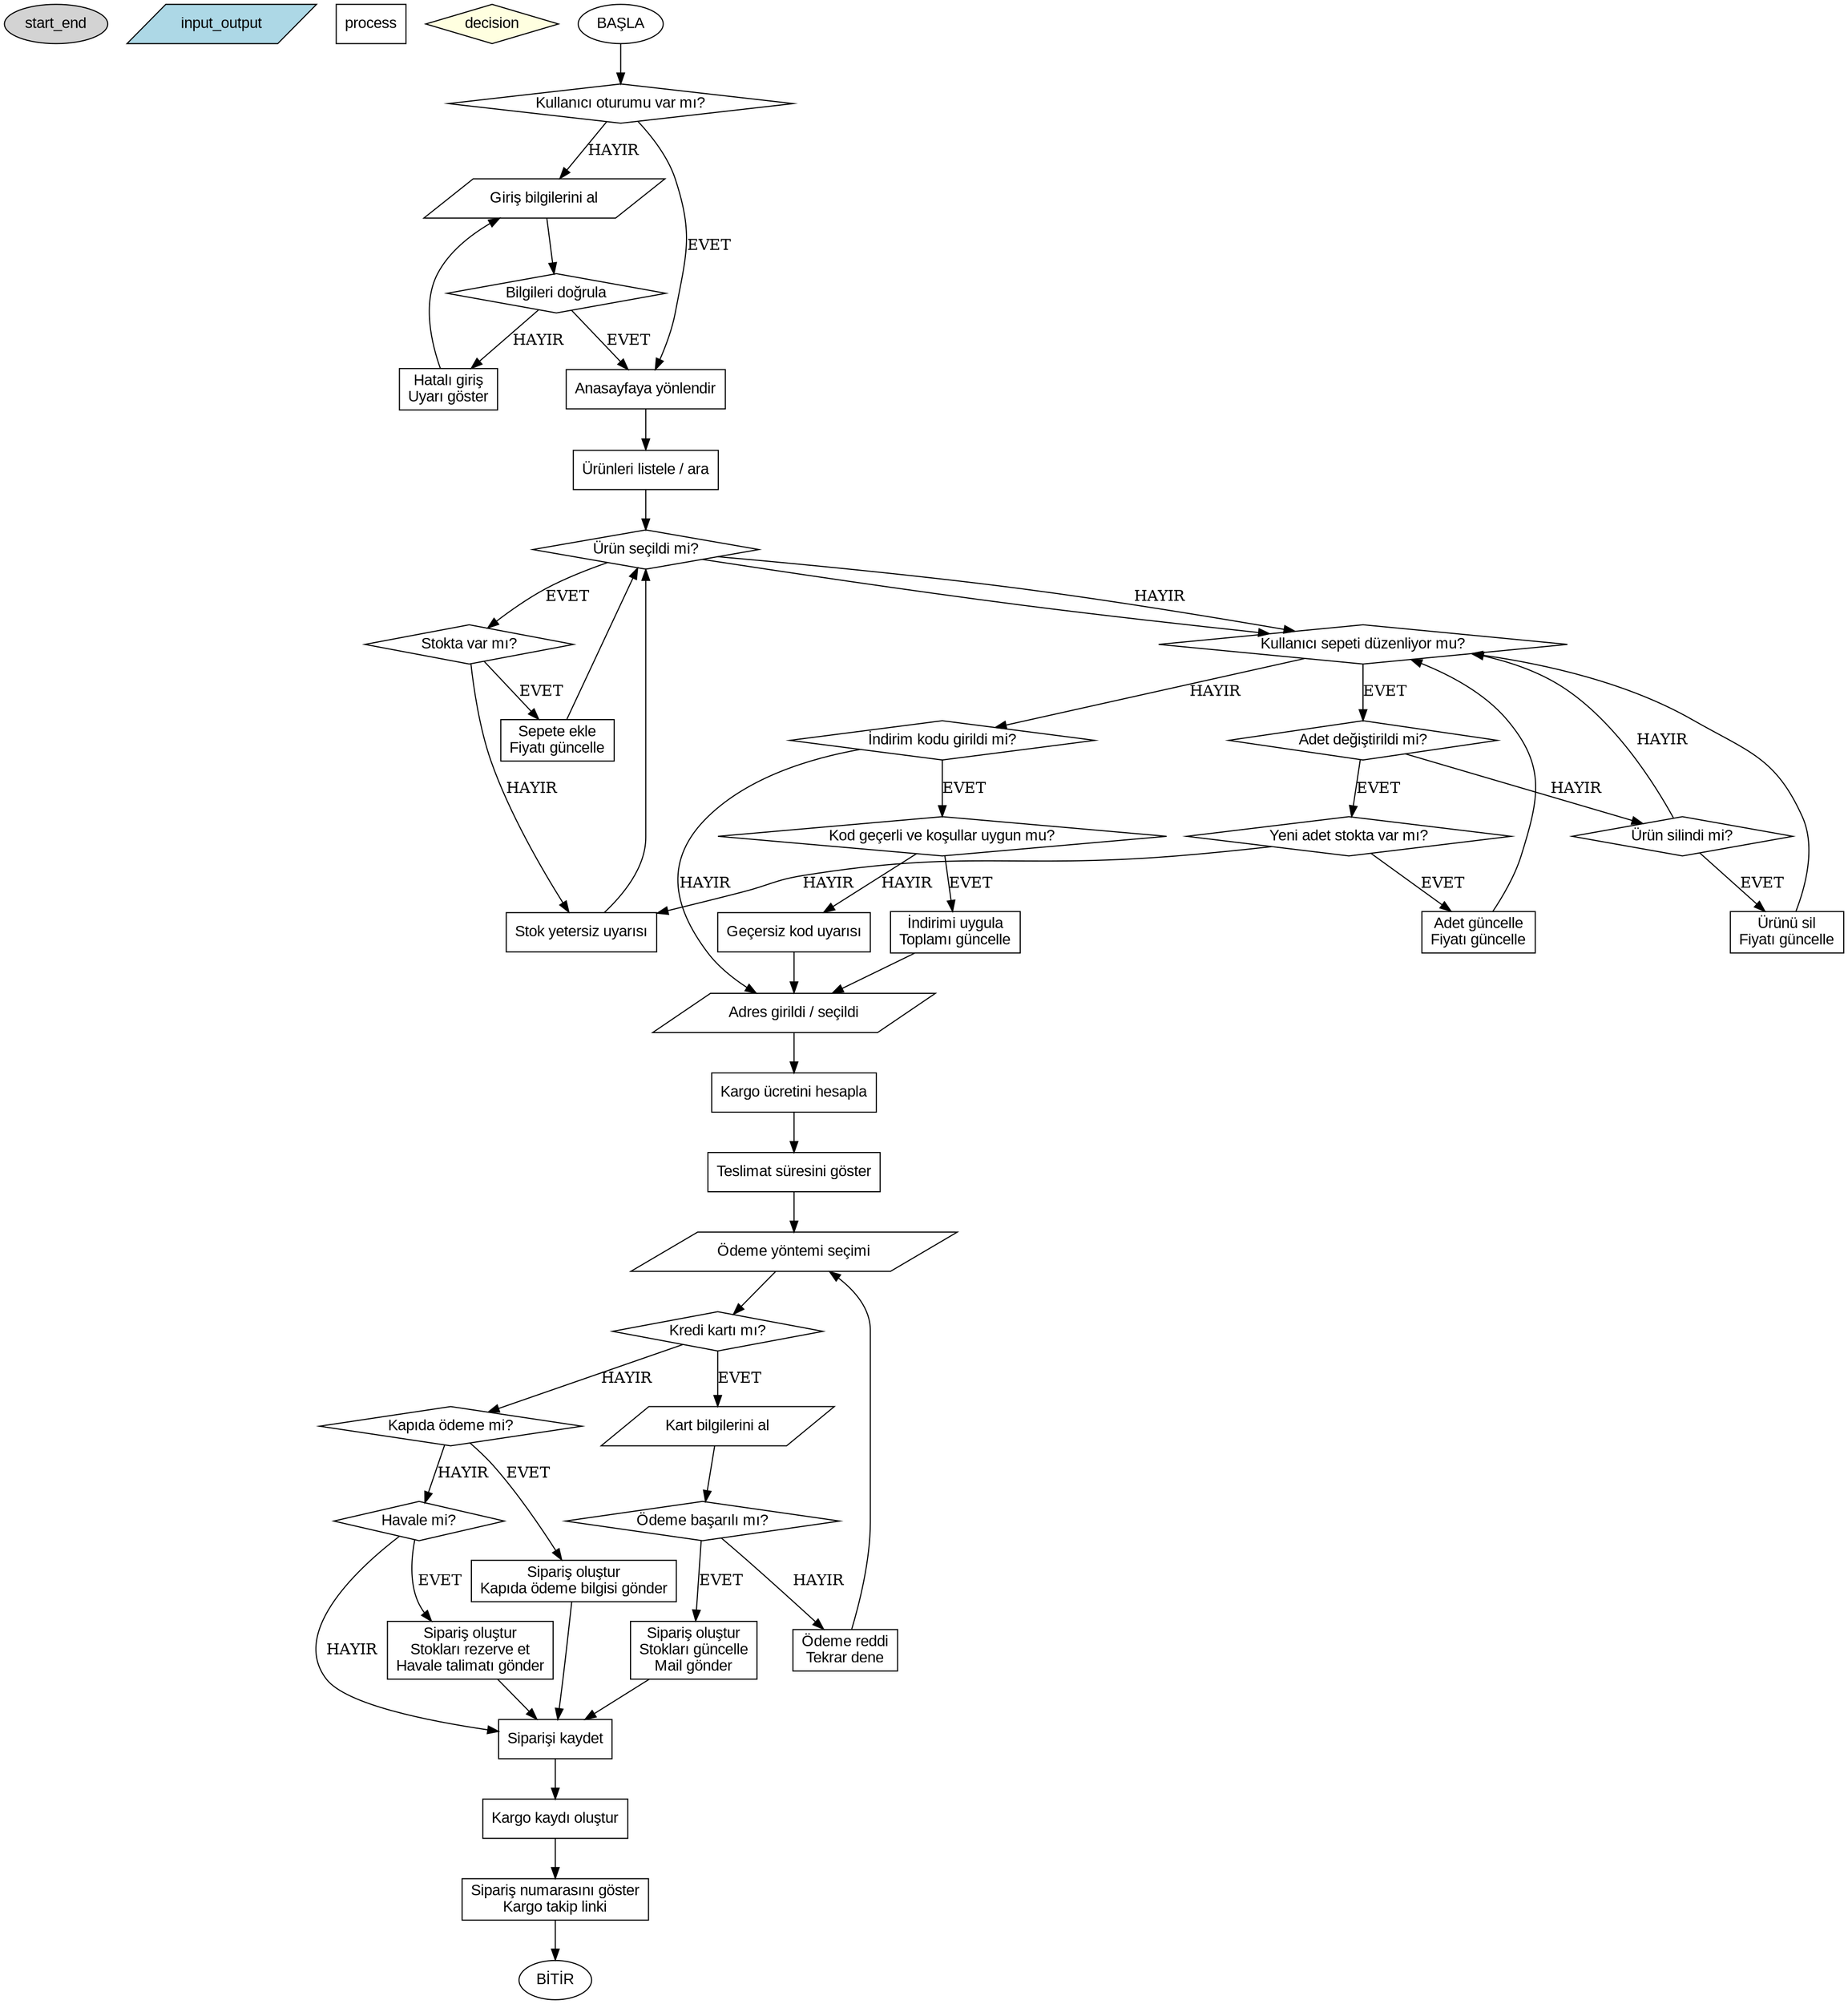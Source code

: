 digraph ECommerce {
    rankdir=TB;
    node [fontname="Arial"];

    // Şekil stilleri
    start_end [shape=oval, style=filled, fillcolor=lightgrey];
    input_output [shape=parallelogram, style=filled, fillcolor=lightblue];
    process [shape=box, style=filled, fillcolor=white];
    decision [shape=diamond, style=filled, fillcolor=lightyellow];

    // Düğümler
    Start [label="BAŞLA", shape=oval, fillcolor=lightgreen];
    
    // 1. Kullanıcı Girişi
    LoginCheck [label="Kullanıcı oturumu var mı?", shape=diamond];
    GetLogin [label="Giriş bilgilerini al", shape=parallelogram];
    CheckLogin [label="Bilgileri doğrula", shape=diamond];
    LoginError [label="Hatalı giriş\nUyarı göster", shape=box];
    GoHome [label="Anasayfaya yönlendir", shape=box];

    // 2. Ürün Seçimi
    Browse [label="Ürünleri listele / ara", shape=box];
    SelectProduct [label="Ürün seçildi mi?", shape=diamond];
    StockCheck [label="Stokta var mı?", shape=diamond];
    AddCart [label="Sepete ekle\nFiyatı güncelle", shape=box];
    StockError [label="Stok yetersiz uyarısı", shape=box];

    // 3. Sepet Yönetimi
    CartLoop [label="Kullanıcı sepeti düzenliyor mu?", shape=diamond];
    UpdateQty [label="Adet değiştirildi mi?", shape=diamond];
    CheckQtyStock [label="Yeni adet stokta var mı?", shape=diamond];
    QtyUpdate [label="Adet güncelle\nFiyatı güncelle", shape=box];
    RemoveItem [label="Ürün silindi mi?", shape=diamond];
    RemoveProcess [label="Ürünü sil\nFiyatı güncelle", shape=box];

    // 4. İndirim Kodu
    DiscountCode [label="İndirim kodu girildi mi?", shape=diamond];
    CheckDiscount [label="Kod geçerli ve koşullar uygun mu?", shape=diamond];
    ApplyDiscount [label="İndirimi uygula\nToplamı güncelle", shape=box];
    InvalidDiscount [label="Geçersiz kod uyarısı", shape=box];

    // 5. Kargo
    Address [label="Adres girildi / seçildi", shape=parallelogram];
    CalcShipping [label="Kargo ücretini hesapla", shape=box];
    ShowEstimate [label="Teslimat süresini göster", shape=box];

    // 6. Ödeme
    PaymentMethod [label="Ödeme yöntemi seçimi", shape=parallelogram];
    IsCard [label="Kredi kartı mı?", shape=diamond];
    CardInfo [label="Kart bilgilerini al", shape=parallelogram];
    CardCheck [label="Ödeme başarılı mı?", shape=diamond];
    PaymentSuccess [label="Sipariş oluştur\nStokları güncelle\nMail gönder", shape=box];
    PaymentFail [label="Ödeme reddi\nTekrar dene", shape=box];

    IsCOD [label="Kapıda ödeme mi?", shape=diamond];
    CODProcess [label="Sipariş oluştur\nKapıda ödeme bilgisi gönder", shape=box];

    IsHavale [label="Havale mi?", shape=diamond];
    HavaleProcess [label="Sipariş oluştur\nStokları rezerve et\nHavale talimatı gönder", shape=box];

    // 7. Sipariş Takibi
    SaveOrder [label="Siparişi kaydet", shape=box];
    CargoIntegration [label="Kargo kaydı oluştur", shape=box];
    ShowOrderNum [label="Sipariş numarasını göster\nKargo takip linki", shape=box];

    End [label="BİTİR", shape=oval, fillcolor=lightpink];

    // Akışlar
    Start -> LoginCheck;
    LoginCheck -> GoHome [label="EVET"];
    LoginCheck -> GetLogin [label="HAYIR"];
    GetLogin -> CheckLogin;
    CheckLogin -> GoHome [label="EVET"];
    CheckLogin -> LoginError [label="HAYIR"];
    LoginError -> GetLogin;

    GoHome -> Browse;
    Browse -> SelectProduct;
    SelectProduct -> StockCheck [label="EVET"];
    SelectProduct -> CartLoop [label="HAYIR"];

    StockCheck -> AddCart [label="EVET"];
    StockCheck -> StockError [label="HAYIR"];
    AddCart -> SelectProduct;
    StockError -> SelectProduct;

    // Sepet Yönetimi
    SelectProduct -> CartLoop;
    CartLoop -> UpdateQty [label="EVET"];
    CartLoop -> DiscountCode [label="HAYIR"];

    UpdateQty -> CheckQtyStock [label="EVET"];
    UpdateQty -> RemoveItem [label="HAYIR"];

    CheckQtyStock -> QtyUpdate [label="EVET"];
    CheckQtyStock -> StockError [label="HAYIR"];
    QtyUpdate -> CartLoop;

    RemoveItem -> RemoveProcess [label="EVET"];
    RemoveItem -> CartLoop [label="HAYIR"];
    RemoveProcess -> CartLoop;

    // İndirim
    DiscountCode -> CheckDiscount [label="EVET"];
    DiscountCode -> Address [label="HAYIR"];
    CheckDiscount -> ApplyDiscount [label="EVET"];
    CheckDiscount -> InvalidDiscount [label="HAYIR"];
    ApplyDiscount -> Address;
    InvalidDiscount -> Address;

    // Kargo
    Address -> CalcShipping -> ShowEstimate -> PaymentMethod;

    // Ödeme
    PaymentMethod -> IsCard;
    IsCard -> CardInfo [label="EVET"];
    IsCard -> IsCOD [label="HAYIR"];
    CardInfo -> CardCheck;
    CardCheck -> PaymentSuccess [label="EVET"];
    CardCheck -> PaymentFail [label="HAYIR"];
    PaymentFail -> PaymentMethod;

    IsCOD -> CODProcess [label="EVET"];
    IsCOD -> IsHavale [label="HAYIR"];

    IsHavale -> HavaleProcess [label="EVET"];
    IsHavale -> SaveOrder [label="HAYIR"];

    PaymentSuccess -> SaveOrder;
    CODProcess -> SaveOrder;
    HavaleProcess -> SaveOrder;

    // Sipariş Takibi
    SaveOrder -> CargoIntegration -> ShowOrderNum -> End;
}
